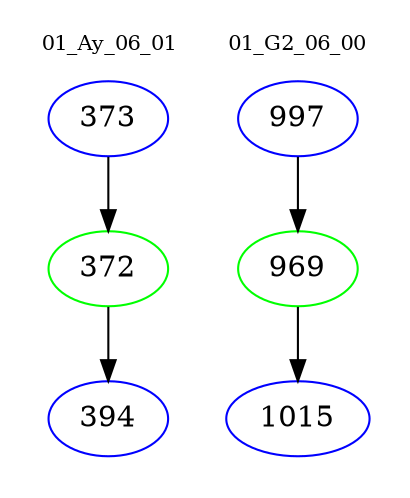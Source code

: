 digraph{
subgraph cluster_0 {
color = white
label = "01_Ay_06_01";
fontsize=10;
T0_373 [label="373", color="blue"]
T0_373 -> T0_372 [color="black"]
T0_372 [label="372", color="green"]
T0_372 -> T0_394 [color="black"]
T0_394 [label="394", color="blue"]
}
subgraph cluster_1 {
color = white
label = "01_G2_06_00";
fontsize=10;
T1_997 [label="997", color="blue"]
T1_997 -> T1_969 [color="black"]
T1_969 [label="969", color="green"]
T1_969 -> T1_1015 [color="black"]
T1_1015 [label="1015", color="blue"]
}
}
